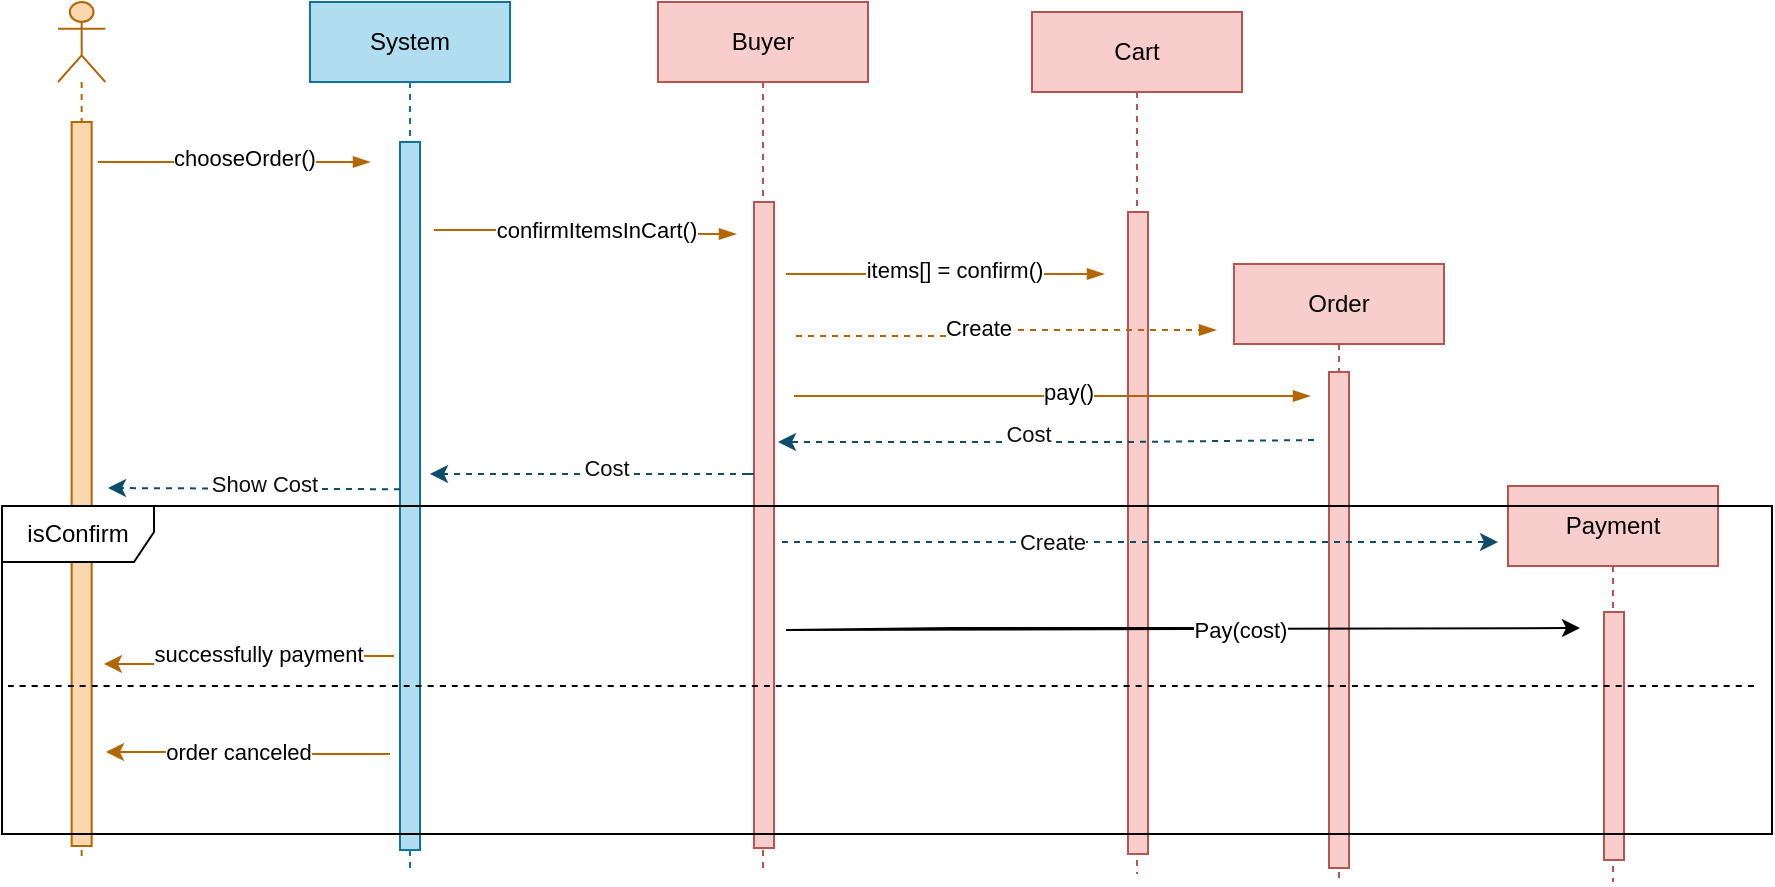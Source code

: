 <mxfile version="21.1.2" type="device">
  <diagram name="Page-1" id="jpT_OTfUY6JzhKqUOGub">
    <mxGraphModel dx="288" dy="168" grid="0" gridSize="10" guides="1" tooltips="1" connect="1" arrows="1" fold="1" page="1" pageScale="1" pageWidth="1000" pageHeight="500" math="0" shadow="0">
      <root>
        <mxCell id="0" />
        <mxCell id="1" parent="0" />
        <mxCell id="pC6OAmN3crTO7QJNSAjl-6" value="" style="group" parent="1" vertex="1" connectable="0">
          <mxGeometry x="61" y="29" width="885" height="441" as="geometry" />
        </mxCell>
        <mxCell id="v6ifis_MIy_HCVxCKEuu-20" value="" style="shape=umlLifeline;perimeter=lifelinePerimeter;whiteSpace=wrap;html=1;container=1;dropTarget=0;collapsible=0;recursiveResize=0;outlineConnect=0;portConstraint=eastwest;newEdgeStyle={&quot;edgeStyle&quot;:&quot;elbowEdgeStyle&quot;,&quot;elbow&quot;:&quot;vertical&quot;,&quot;curved&quot;:0,&quot;rounded&quot;:0};participant=umlActor;fillColor=#fad7ac;strokeColor=#b46504;" parent="pC6OAmN3crTO7QJNSAjl-6" vertex="1">
          <mxGeometry x="28" width="23.67" height="430" as="geometry" />
        </mxCell>
        <mxCell id="v6ifis_MIy_HCVxCKEuu-21" value="" style="html=1;points=[];perimeter=orthogonalPerimeter;outlineConnect=0;targetShapes=umlLifeline;portConstraint=eastwest;newEdgeStyle={&quot;edgeStyle&quot;:&quot;elbowEdgeStyle&quot;,&quot;elbow&quot;:&quot;vertical&quot;,&quot;curved&quot;:0,&quot;rounded&quot;:0};fillColor=#fad7ac;strokeColor=#b46504;" parent="v6ifis_MIy_HCVxCKEuu-20" vertex="1">
          <mxGeometry x="6.83" y="60" width="10" height="362" as="geometry" />
        </mxCell>
        <mxCell id="v6ifis_MIy_HCVxCKEuu-22" value="System" style="shape=umlLifeline;perimeter=lifelinePerimeter;whiteSpace=wrap;html=1;container=1;dropTarget=0;collapsible=0;recursiveResize=0;outlineConnect=0;portConstraint=eastwest;newEdgeStyle={&quot;edgeStyle&quot;:&quot;elbowEdgeStyle&quot;,&quot;elbow&quot;:&quot;vertical&quot;,&quot;curved&quot;:0,&quot;rounded&quot;:0};fillColor=#b1ddf0;strokeColor=#10739e;" parent="pC6OAmN3crTO7QJNSAjl-6" vertex="1">
          <mxGeometry x="154" width="100" height="434" as="geometry" />
        </mxCell>
        <mxCell id="v6ifis_MIy_HCVxCKEuu-23" value="" style="html=1;points=[];perimeter=orthogonalPerimeter;outlineConnect=0;targetShapes=umlLifeline;portConstraint=eastwest;newEdgeStyle={&quot;edgeStyle&quot;:&quot;elbowEdgeStyle&quot;,&quot;elbow&quot;:&quot;vertical&quot;,&quot;curved&quot;:0,&quot;rounded&quot;:0};fillColor=#b1ddf0;strokeColor=#10739e;" parent="v6ifis_MIy_HCVxCKEuu-22" vertex="1">
          <mxGeometry x="45" y="70" width="10" height="354" as="geometry" />
        </mxCell>
        <mxCell id="v6ifis_MIy_HCVxCKEuu-24" value="Buyer" style="shape=umlLifeline;perimeter=lifelinePerimeter;whiteSpace=wrap;html=1;container=1;dropTarget=0;collapsible=0;recursiveResize=0;outlineConnect=0;portConstraint=eastwest;newEdgeStyle={&quot;edgeStyle&quot;:&quot;elbowEdgeStyle&quot;,&quot;elbow&quot;:&quot;vertical&quot;,&quot;curved&quot;:0,&quot;rounded&quot;:0};fillColor=#f8cecc;strokeColor=#b85450;movable=1;resizable=1;rotatable=1;deletable=1;editable=1;locked=0;connectable=1;" parent="pC6OAmN3crTO7QJNSAjl-6" vertex="1">
          <mxGeometry x="328" width="105" height="434" as="geometry" />
        </mxCell>
        <mxCell id="v6ifis_MIy_HCVxCKEuu-25" value="" style="html=1;points=[];perimeter=orthogonalPerimeter;outlineConnect=0;targetShapes=umlLifeline;portConstraint=eastwest;newEdgeStyle={&quot;edgeStyle&quot;:&quot;elbowEdgeStyle&quot;,&quot;elbow&quot;:&quot;vertical&quot;,&quot;curved&quot;:0,&quot;rounded&quot;:0};fillColor=#f8cecc;strokeColor=#b85450;" parent="v6ifis_MIy_HCVxCKEuu-24" vertex="1">
          <mxGeometry x="48" y="100" width="10" height="323" as="geometry" />
        </mxCell>
        <mxCell id="v6ifis_MIy_HCVxCKEuu-26" value="" style="edgeStyle=elbowEdgeStyle;fontSize=12;html=1;endArrow=blockThin;endFill=1;rounded=0;fillColor=#fad7ac;strokeColor=#b46504;" parent="pC6OAmN3crTO7QJNSAjl-6" edge="1">
          <mxGeometry width="160" relative="1" as="geometry">
            <mxPoint x="48" y="80" as="sourcePoint" />
            <mxPoint x="184" y="80" as="targetPoint" />
          </mxGeometry>
        </mxCell>
        <mxCell id="v6ifis_MIy_HCVxCKEuu-27" value="chooseOrder()" style="edgeLabel;html=1;align=center;verticalAlign=middle;resizable=0;points=[];" parent="v6ifis_MIy_HCVxCKEuu-26" vertex="1" connectable="0">
          <mxGeometry x="0.076" y="2" relative="1" as="geometry">
            <mxPoint as="offset" />
          </mxGeometry>
        </mxCell>
        <mxCell id="v6ifis_MIy_HCVxCKEuu-33" value="" style="edgeStyle=elbowEdgeStyle;fontSize=12;html=1;endArrow=blockThin;endFill=1;rounded=0;fillColor=#fad7ac;strokeColor=#b46504;" parent="pC6OAmN3crTO7QJNSAjl-6" edge="1">
          <mxGeometry width="160" relative="1" as="geometry">
            <mxPoint x="216" y="114" as="sourcePoint" />
            <mxPoint x="367" y="116" as="targetPoint" />
          </mxGeometry>
        </mxCell>
        <mxCell id="v6ifis_MIy_HCVxCKEuu-34" value="confirmItemsInCart()" style="edgeLabel;html=1;align=center;verticalAlign=middle;resizable=0;points=[];" parent="v6ifis_MIy_HCVxCKEuu-33" vertex="1" connectable="0">
          <mxGeometry x="0.076" y="2" relative="1" as="geometry">
            <mxPoint as="offset" />
          </mxGeometry>
        </mxCell>
        <mxCell id="v6ifis_MIy_HCVxCKEuu-35" value="Cart" style="shape=umlLifeline;perimeter=lifelinePerimeter;whiteSpace=wrap;html=1;container=1;dropTarget=0;collapsible=0;recursiveResize=0;outlineConnect=0;portConstraint=eastwest;newEdgeStyle={&quot;edgeStyle&quot;:&quot;elbowEdgeStyle&quot;,&quot;elbow&quot;:&quot;vertical&quot;,&quot;curved&quot;:0,&quot;rounded&quot;:0};fillColor=#f8cecc;strokeColor=#b85450;movable=1;resizable=1;rotatable=1;deletable=1;editable=1;locked=0;connectable=1;" parent="pC6OAmN3crTO7QJNSAjl-6" vertex="1">
          <mxGeometry x="515" y="5" width="105" height="431" as="geometry" />
        </mxCell>
        <mxCell id="v6ifis_MIy_HCVxCKEuu-36" value="" style="html=1;points=[];perimeter=orthogonalPerimeter;outlineConnect=0;targetShapes=umlLifeline;portConstraint=eastwest;newEdgeStyle={&quot;edgeStyle&quot;:&quot;elbowEdgeStyle&quot;,&quot;elbow&quot;:&quot;vertical&quot;,&quot;curved&quot;:0,&quot;rounded&quot;:0};fillColor=#f8cecc;strokeColor=#b85450;movable=1;resizable=1;rotatable=1;deletable=1;editable=1;locked=0;connectable=1;" parent="v6ifis_MIy_HCVxCKEuu-35" vertex="1">
          <mxGeometry x="48" y="100" width="10" height="321" as="geometry" />
        </mxCell>
        <mxCell id="v6ifis_MIy_HCVxCKEuu-37" value="" style="edgeStyle=elbowEdgeStyle;fontSize=12;html=1;endArrow=blockThin;endFill=1;rounded=0;fillColor=#fad7ac;strokeColor=#b46504;" parent="pC6OAmN3crTO7QJNSAjl-6" edge="1">
          <mxGeometry width="160" relative="1" as="geometry">
            <mxPoint x="392" y="136" as="sourcePoint" />
            <mxPoint x="551" y="136" as="targetPoint" />
            <Array as="points">
              <mxPoint x="419" y="49" />
              <mxPoint x="527" y="127" />
            </Array>
          </mxGeometry>
        </mxCell>
        <mxCell id="v6ifis_MIy_HCVxCKEuu-38" value="items[] = confirm()" style="edgeLabel;html=1;align=center;verticalAlign=middle;resizable=0;points=[];" parent="v6ifis_MIy_HCVxCKEuu-37" vertex="1" connectable="0">
          <mxGeometry x="0.076" y="2" relative="1" as="geometry">
            <mxPoint x="-2" as="offset" />
          </mxGeometry>
        </mxCell>
        <mxCell id="v6ifis_MIy_HCVxCKEuu-39" value="Order" style="shape=umlLifeline;perimeter=lifelinePerimeter;whiteSpace=wrap;html=1;container=1;dropTarget=0;collapsible=0;recursiveResize=0;outlineConnect=0;portConstraint=eastwest;newEdgeStyle={&quot;edgeStyle&quot;:&quot;elbowEdgeStyle&quot;,&quot;elbow&quot;:&quot;vertical&quot;,&quot;curved&quot;:0,&quot;rounded&quot;:0};fillColor=#f8cecc;strokeColor=#b85450;movable=1;resizable=1;rotatable=1;deletable=1;editable=1;locked=0;connectable=1;" parent="pC6OAmN3crTO7QJNSAjl-6" vertex="1">
          <mxGeometry x="616" y="131" width="105" height="310" as="geometry" />
        </mxCell>
        <mxCell id="v6ifis_MIy_HCVxCKEuu-40" value="" style="html=1;points=[];perimeter=orthogonalPerimeter;outlineConnect=0;targetShapes=umlLifeline;portConstraint=eastwest;newEdgeStyle={&quot;edgeStyle&quot;:&quot;elbowEdgeStyle&quot;,&quot;elbow&quot;:&quot;vertical&quot;,&quot;curved&quot;:0,&quot;rounded&quot;:0};fillColor=#f8cecc;strokeColor=#b85450;movable=1;resizable=1;rotatable=1;deletable=1;editable=1;locked=0;connectable=1;" parent="v6ifis_MIy_HCVxCKEuu-39" vertex="1">
          <mxGeometry x="47.5" y="54" width="10" height="248" as="geometry" />
        </mxCell>
        <mxCell id="v6ifis_MIy_HCVxCKEuu-41" value="" style="edgeStyle=elbowEdgeStyle;fontSize=12;html=1;endArrow=blockThin;endFill=1;rounded=0;fillColor=#fad7ac;strokeColor=#b46504;dashed=1;" parent="pC6OAmN3crTO7QJNSAjl-6" edge="1">
          <mxGeometry width="160" relative="1" as="geometry">
            <mxPoint x="397" y="167" as="sourcePoint" />
            <mxPoint x="607" y="164" as="targetPoint" />
            <Array as="points" />
          </mxGeometry>
        </mxCell>
        <mxCell id="v6ifis_MIy_HCVxCKEuu-42" value="Create" style="edgeLabel;html=1;align=center;verticalAlign=middle;resizable=0;points=[];" parent="v6ifis_MIy_HCVxCKEuu-41" vertex="1" connectable="0">
          <mxGeometry x="0.076" y="2" relative="1" as="geometry">
            <mxPoint x="-21" y="1" as="offset" />
          </mxGeometry>
        </mxCell>
        <mxCell id="v6ifis_MIy_HCVxCKEuu-43" value="Payment" style="shape=umlLifeline;perimeter=lifelinePerimeter;whiteSpace=wrap;html=1;container=1;dropTarget=0;collapsible=0;recursiveResize=0;outlineConnect=0;portConstraint=eastwest;newEdgeStyle={&quot;edgeStyle&quot;:&quot;elbowEdgeStyle&quot;,&quot;elbow&quot;:&quot;vertical&quot;,&quot;curved&quot;:0,&quot;rounded&quot;:0};fillColor=#f8cecc;strokeColor=#b85450;movable=1;resizable=1;rotatable=1;deletable=1;editable=1;locked=0;connectable=1;" parent="pC6OAmN3crTO7QJNSAjl-6" vertex="1">
          <mxGeometry x="753" y="242" width="105" height="198" as="geometry" />
        </mxCell>
        <mxCell id="v6ifis_MIy_HCVxCKEuu-44" value="" style="html=1;points=[];perimeter=orthogonalPerimeter;outlineConnect=0;targetShapes=umlLifeline;portConstraint=eastwest;newEdgeStyle={&quot;edgeStyle&quot;:&quot;elbowEdgeStyle&quot;,&quot;elbow&quot;:&quot;vertical&quot;,&quot;curved&quot;:0,&quot;rounded&quot;:0};fillColor=#f8cecc;strokeColor=#b85450;movable=1;resizable=1;rotatable=1;deletable=1;editable=1;locked=0;connectable=1;" parent="v6ifis_MIy_HCVxCKEuu-43" vertex="1">
          <mxGeometry x="48" y="63" width="10" height="124" as="geometry" />
        </mxCell>
        <mxCell id="A_vj5sSpgZ6lPAY7yi_1-5" value="isConfirm" style="shape=umlFrame;whiteSpace=wrap;html=1;pointerEvents=0;width=76;height=28;movable=1;resizable=1;rotatable=1;deletable=1;editable=1;locked=0;connectable=1;" parent="pC6OAmN3crTO7QJNSAjl-6" vertex="1">
          <mxGeometry y="252" width="885" height="164" as="geometry" />
        </mxCell>
        <mxCell id="A_vj5sSpgZ6lPAY7yi_1-10" value="" style="edgeStyle=elbowEdgeStyle;fontSize=12;html=1;endArrow=none;endFill=0;rounded=0;fillColor=#fad7ac;strokeColor=#b46504;startArrow=classic;startFill=1;" parent="pC6OAmN3crTO7QJNSAjl-6" edge="1">
          <mxGeometry width="160" relative="1" as="geometry">
            <mxPoint x="52" y="375" as="sourcePoint" />
            <mxPoint x="194" y="376" as="targetPoint" />
          </mxGeometry>
        </mxCell>
        <mxCell id="A_vj5sSpgZ6lPAY7yi_1-11" value="order canceled" style="edgeLabel;html=1;align=center;verticalAlign=middle;resizable=0;points=[];" parent="A_vj5sSpgZ6lPAY7yi_1-10" vertex="1" connectable="0">
          <mxGeometry x="0.076" y="2" relative="1" as="geometry">
            <mxPoint x="-10" y="1" as="offset" />
          </mxGeometry>
        </mxCell>
        <mxCell id="A_vj5sSpgZ6lPAY7yi_1-12" value="" style="edgeStyle=elbowEdgeStyle;fontSize=12;html=1;endArrow=none;endFill=0;rounded=0;fillColor=#fad7ac;strokeColor=#b46504;startArrow=classic;startFill=1;" parent="pC6OAmN3crTO7QJNSAjl-6" edge="1">
          <mxGeometry width="160" relative="1" as="geometry">
            <mxPoint x="51" y="331" as="sourcePoint" />
            <mxPoint x="196" y="327" as="targetPoint" />
          </mxGeometry>
        </mxCell>
        <mxCell id="A_vj5sSpgZ6lPAY7yi_1-13" value="successfully payment" style="edgeLabel;html=1;align=center;verticalAlign=middle;resizable=0;points=[];" parent="A_vj5sSpgZ6lPAY7yi_1-12" vertex="1" connectable="0">
          <mxGeometry x="0.076" y="2" relative="1" as="geometry">
            <mxPoint x="1" y="1" as="offset" />
          </mxGeometry>
        </mxCell>
        <mxCell id="A_vj5sSpgZ6lPAY7yi_1-14" value="" style="edgeStyle=none;orthogonalLoop=1;jettySize=auto;html=1;rounded=0;endArrow=none;startSize=14;endSize=14;sourcePerimeterSpacing=8;targetPerimeterSpacing=8;curved=1;endFill=0;dashed=1;movable=1;resizable=1;rotatable=1;deletable=1;editable=1;locked=0;connectable=1;" parent="pC6OAmN3crTO7QJNSAjl-6" edge="1">
          <mxGeometry width="140" relative="1" as="geometry">
            <mxPoint x="3" y="342" as="sourcePoint" />
            <mxPoint x="878" y="342" as="targetPoint" />
            <Array as="points" />
          </mxGeometry>
        </mxCell>
        <mxCell id="2Pob9UlFNHP9vSpwuBit-2" value="" style="endArrow=classic;html=1;rounded=0;strokeColor=#0B4D6A;dashed=1;fontColor=#1A1A1A;" parent="pC6OAmN3crTO7QJNSAjl-6" edge="1">
          <mxGeometry relative="1" as="geometry">
            <mxPoint x="390" y="270" as="sourcePoint" />
            <mxPoint x="748" y="270" as="targetPoint" />
            <Array as="points">
              <mxPoint x="626" y="270" />
            </Array>
          </mxGeometry>
        </mxCell>
        <mxCell id="2Pob9UlFNHP9vSpwuBit-3" value="Create" style="edgeLabel;html=1;align=center;verticalAlign=middle;resizable=0;points=[];fontColor=#0F0F0F;" parent="2Pob9UlFNHP9vSpwuBit-2" vertex="1" connectable="0">
          <mxGeometry x="-0.06" y="-3" relative="1" as="geometry">
            <mxPoint x="-34" y="-3" as="offset" />
          </mxGeometry>
        </mxCell>
        <mxCell id="2Pob9UlFNHP9vSpwuBit-9" value="" style="endArrow=classic;html=1;rounded=0;strokeColor=#0B4D6A;dashed=1;fontColor=#1A1A1A;" parent="pC6OAmN3crTO7QJNSAjl-6" edge="1">
          <mxGeometry relative="1" as="geometry">
            <mxPoint x="656" y="219" as="sourcePoint" />
            <mxPoint x="388" y="220" as="targetPoint" />
            <Array as="points">
              <mxPoint x="561" y="220" />
            </Array>
          </mxGeometry>
        </mxCell>
        <mxCell id="2Pob9UlFNHP9vSpwuBit-10" value="Cost" style="edgeLabel;html=1;align=center;verticalAlign=middle;resizable=0;points=[];fontColor=#0F0F0F;" parent="2Pob9UlFNHP9vSpwuBit-9" vertex="1" connectable="0">
          <mxGeometry x="-0.06" y="-3" relative="1" as="geometry">
            <mxPoint x="-17" y="-1" as="offset" />
          </mxGeometry>
        </mxCell>
        <mxCell id="2Pob9UlFNHP9vSpwuBit-13" value="" style="endArrow=classic;html=1;rounded=0;" parent="pC6OAmN3crTO7QJNSAjl-6" edge="1">
          <mxGeometry relative="1" as="geometry">
            <mxPoint x="635" y="313" as="sourcePoint" />
            <mxPoint x="789" y="313" as="targetPoint" />
            <Array as="points">
              <mxPoint x="475" y="313" />
              <mxPoint x="392" y="314" />
            </Array>
          </mxGeometry>
        </mxCell>
        <mxCell id="2Pob9UlFNHP9vSpwuBit-14" value="Pay(cost)" style="edgeLabel;resizable=0;html=1;align=center;verticalAlign=middle;" parent="2Pob9UlFNHP9vSpwuBit-13" connectable="0" vertex="1">
          <mxGeometry relative="1" as="geometry">
            <mxPoint x="150" as="offset" />
          </mxGeometry>
        </mxCell>
        <mxCell id="2Pob9UlFNHP9vSpwuBit-15" value="" style="endArrow=classic;html=1;rounded=0;strokeColor=#0B4D6A;dashed=1;fontColor=#1A1A1A;" parent="pC6OAmN3crTO7QJNSAjl-6" edge="1">
          <mxGeometry relative="1" as="geometry">
            <mxPoint x="373" y="236" as="sourcePoint" />
            <mxPoint x="214" y="236" as="targetPoint" />
            <Array as="points">
              <mxPoint x="376" y="236" />
              <mxPoint x="341" y="236" />
            </Array>
          </mxGeometry>
        </mxCell>
        <mxCell id="2Pob9UlFNHP9vSpwuBit-16" value="Cost" style="edgeLabel;html=1;align=center;verticalAlign=middle;resizable=0;points=[];fontColor=#0F0F0F;" parent="2Pob9UlFNHP9vSpwuBit-15" vertex="1" connectable="0">
          <mxGeometry x="-0.06" y="-3" relative="1" as="geometry">
            <mxPoint as="offset" />
          </mxGeometry>
        </mxCell>
        <mxCell id="2Pob9UlFNHP9vSpwuBit-17" value="" style="endArrow=classic;html=1;rounded=0;strokeColor=#0B4D6A;dashed=1;fontColor=#1A1A1A;" parent="pC6OAmN3crTO7QJNSAjl-6" edge="1">
          <mxGeometry relative="1" as="geometry">
            <mxPoint x="199" y="243.62" as="sourcePoint" />
            <mxPoint x="53" y="243" as="targetPoint" />
            <Array as="points">
              <mxPoint x="195" y="243.62" />
            </Array>
          </mxGeometry>
        </mxCell>
        <mxCell id="2Pob9UlFNHP9vSpwuBit-18" value="Show Cost" style="edgeLabel;html=1;align=center;verticalAlign=middle;resizable=0;points=[];fontColor=#0F0F0F;" parent="2Pob9UlFNHP9vSpwuBit-17" vertex="1" connectable="0">
          <mxGeometry x="-0.06" y="-3" relative="1" as="geometry">
            <mxPoint as="offset" />
          </mxGeometry>
        </mxCell>
        <mxCell id="pC6OAmN3crTO7QJNSAjl-1" value="" style="edgeStyle=elbowEdgeStyle;fontSize=12;html=1;endArrow=blockThin;endFill=1;rounded=0;fillColor=#fad7ac;strokeColor=#b46504;" parent="pC6OAmN3crTO7QJNSAjl-6" edge="1">
          <mxGeometry width="160" relative="1" as="geometry">
            <mxPoint x="396" y="197" as="sourcePoint" />
            <mxPoint x="654" y="197" as="targetPoint" />
            <Array as="points">
              <mxPoint x="429" y="105" />
              <mxPoint x="537" y="183" />
            </Array>
          </mxGeometry>
        </mxCell>
        <mxCell id="pC6OAmN3crTO7QJNSAjl-2" value="pay()" style="edgeLabel;html=1;align=center;verticalAlign=middle;resizable=0;points=[];" parent="pC6OAmN3crTO7QJNSAjl-1" vertex="1" connectable="0">
          <mxGeometry x="0.076" y="2" relative="1" as="geometry">
            <mxPoint x="-2" as="offset" />
          </mxGeometry>
        </mxCell>
      </root>
    </mxGraphModel>
  </diagram>
</mxfile>
